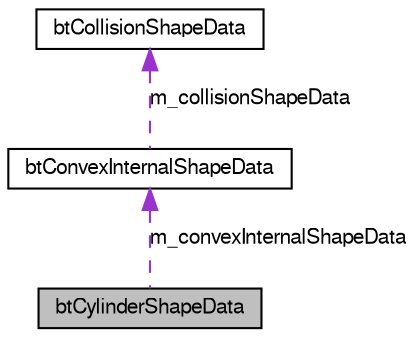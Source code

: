 digraph G
{
  bgcolor="transparent";
  edge [fontname="FreeSans",fontsize=10,labelfontname="FreeSans",labelfontsize=10];
  node [fontname="FreeSans",fontsize=10,shape=record];
  Node1 [label="btCylinderShapeData",height=0.2,width=0.4,color="black", fillcolor="grey75", style="filled" fontcolor="black"];
  Node2 -> Node1 [dir=back,color="darkorchid3",fontsize=10,style="dashed",label="m_convexInternalShapeData"];
  Node2 [label="btConvexInternalShapeData",height=0.2,width=0.4,color="black",URL="$structbt_convex_internal_shape_data.html",tooltip="do not change those serialization structures, it requires an updated sBulletDNAstr/sBulletDNAstr64..."];
  Node3 -> Node2 [dir=back,color="darkorchid3",fontsize=10,style="dashed",label="m_collisionShapeData"];
  Node3 [label="btCollisionShapeData",height=0.2,width=0.4,color="black",URL="$structbt_collision_shape_data.html",tooltip="do not change those serialization structures, it requires an updated sBulletDNAstr/sBulletDNAstr64..."];
}
